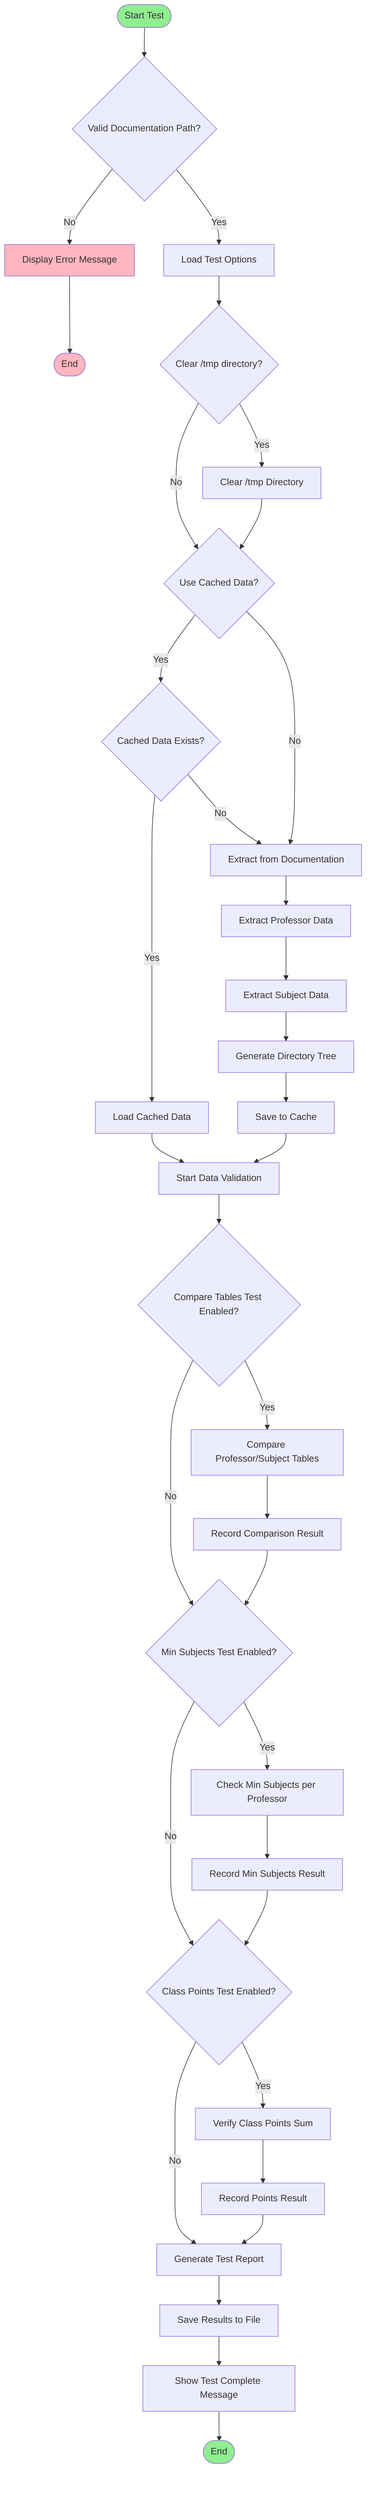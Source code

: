 flowchart TD
    Start([Start Test]) --> CheckPath{Valid Documentation Path?}
    CheckPath -->|No| Error1[Display Error Message]
    Error1 --> End1([End])
    
    CheckPath -->|Yes| CheckOptions[Load Test Options]
    CheckOptions --> ClearTemp{Clear /tmp directory?}
    ClearTemp -->|Yes| ClearTempDir[Clear /tmp Directory]
    ClearTemp -->|No| CheckCached
    ClearTempDir --> CheckCached{Use Cached Data?}
    
    CheckCached -->|Yes| CachedExists{Cached Data Exists?}
    CachedExists -->|Yes| LoadCached[Load Cached Data]
    CachedExists -->|No| ExtractData[Extract from Documentation]
    CheckCached -->|No| ExtractData
    
    LoadCached --> ValidateData[Start Data Validation]
    ExtractData --> ExtractProf[Extract Professor Data]
    ExtractProf --> ExtractSubj[Extract Subject Data]
    ExtractSubj --> GenTree[Generate Directory Tree]
    GenTree --> SaveCache[Save to Cache]
    SaveCache --> ValidateData
    
    ValidateData --> TestCompTables{Compare Tables Test Enabled?}
    TestCompTables -->|Yes| CompTables[Compare Professor/Subject Tables]
    TestCompTables -->|No| TestMinSubj
    CompTables --> RecordResult1[Record Comparison Result]
    RecordResult1 --> TestMinSubj{Min Subjects Test Enabled?}
    
    TestMinSubj -->|Yes| CheckMinSubj[Check Min Subjects per Professor]
    TestMinSubj -->|No| TestClassPoints
    CheckMinSubj --> RecordResult2[Record Min Subjects Result]
    RecordResult2 --> TestClassPoints{Class Points Test Enabled?}
    
    TestClassPoints -->|Yes| VerifyPoints[Verify Class Points Sum]
    TestClassPoints -->|No| GenReport
    VerifyPoints --> RecordResult3[Record Points Result]
    RecordResult3 --> GenReport[Generate Test Report]
    
    GenReport --> SaveResults[Save Results to File]
    SaveResults --> ShowComplete[Show Test Complete Message]
    ShowComplete --> End2([End])
    
    style Start fill:#90EE90
    style End1 fill:#FFB6C1
    style End2 fill:#90EE90
    style Error1 fill:#FFB6C1